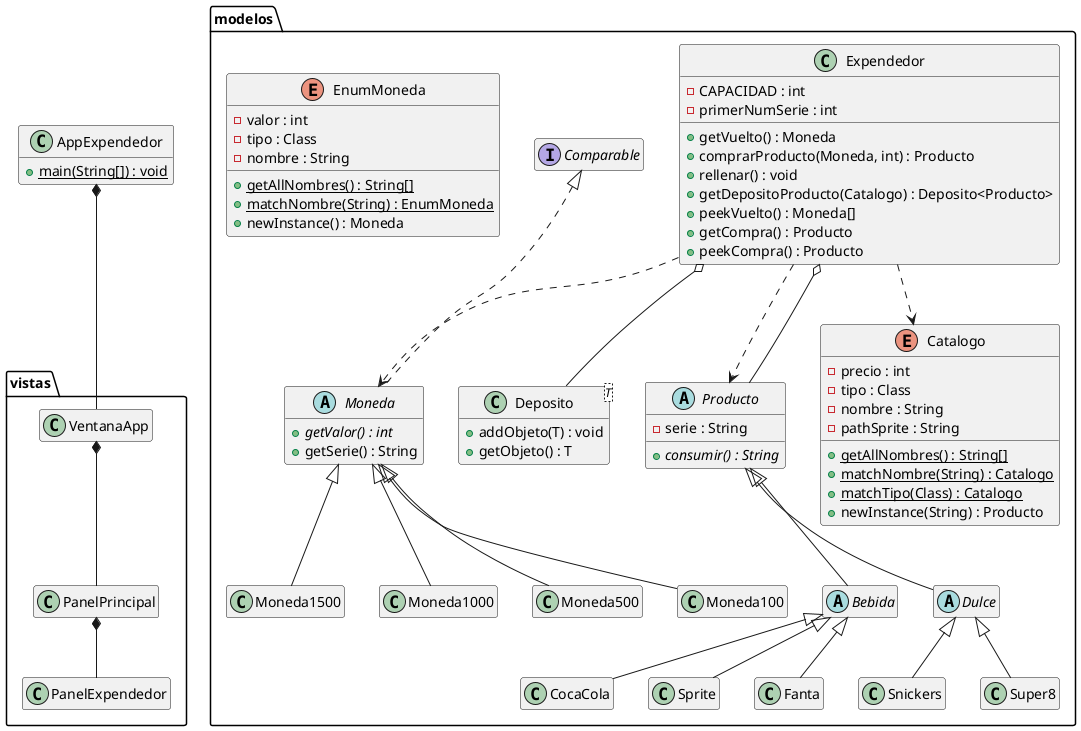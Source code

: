 @startuml UML_Imagen
hide empty methods
hide empty fields

class AppExpendedor {
  {method} {static} + main(String[]) : void
}


package "modelos" {
  class Expendedor {
    {field} - CAPACIDAD : int
    {field} - primerNumSerie : int
    {method} + getVuelto() : Moneda
    {method} + comprarProducto(Moneda, int) : Producto
    {method} + rellenar() : void
    {method} + getDepositoProducto(Catalogo) : Deposito<Producto>
    {method} + peekVuelto() : Moneda[]
    {method} + getCompra() : Producto
    {method} + peekCompra() : Producto
  }
  class Deposito<T> {
      {method} + addObjeto(T) : void 
      {method} + getObjeto() : T
  }
  abstract Moneda implements Comparable {
    {method} {abstract} + getValor() : int
    {method} + getSerie() : String
  }
  abstract Producto {
      {field} - serie : String
      {method} {abstract} + consumir() : String
  }
  abstract Bebida {
  }
  abstract Dulce {
  }
  enum Catalogo {
      {field} - precio : int
      {field} - tipo : Class
      {field} - nombre : String
      {field} - pathSprite : String
      {method} {static} + getAllNombres() : String[]
      {method} {static} + matchNombre(String) : Catalogo
      {method} {static} + matchTipo(Class) : Catalogo
      {method} + newInstance(String) : Producto
  }
  enum EnumMoneda {
    {field} - valor : int
    {field} - tipo : Class
    {field} - nombre : String
    {method} {static} + getAllNombres() : String[]
    {method} {static} + matchNombre(String) : EnumMoneda
    {method} + newInstance() : Moneda
  }

  class Moneda1500
  class Moneda1000
  class Moneda500
  class Moneda100

  class CocaCola
  class Sprite
  class Fanta

  class Snickers
  class Super8
}

package "vistas" {
  class VentanaApp
  class PanelPrincipal
  class PanelExpendedor
}

' Dependencias
Expendedor ..> Producto
Expendedor ..> Moneda
Expendedor ..> Catalogo

' Asociaciones
Expendedor o-- Deposito
Expendedor o-- Producto
AppExpendedor *-- VentanaApp
VentanaApp *-- PanelPrincipal
PanelPrincipal *-- PanelExpendedor

' Herencias Producto
Producto <|-- Bebida
Producto <|-- Dulce
Bebida <|-- CocaCola
Bebida <|-- Sprite
Bebida <|-- Fanta 
Dulce <|-- Snickers
Dulce <|-- Super8

' Herencias Moneda
Moneda <|-- Moneda100
Moneda <|-- Moneda500
Moneda <|-- Moneda1000
Moneda <|-- Moneda1500

@enduml
